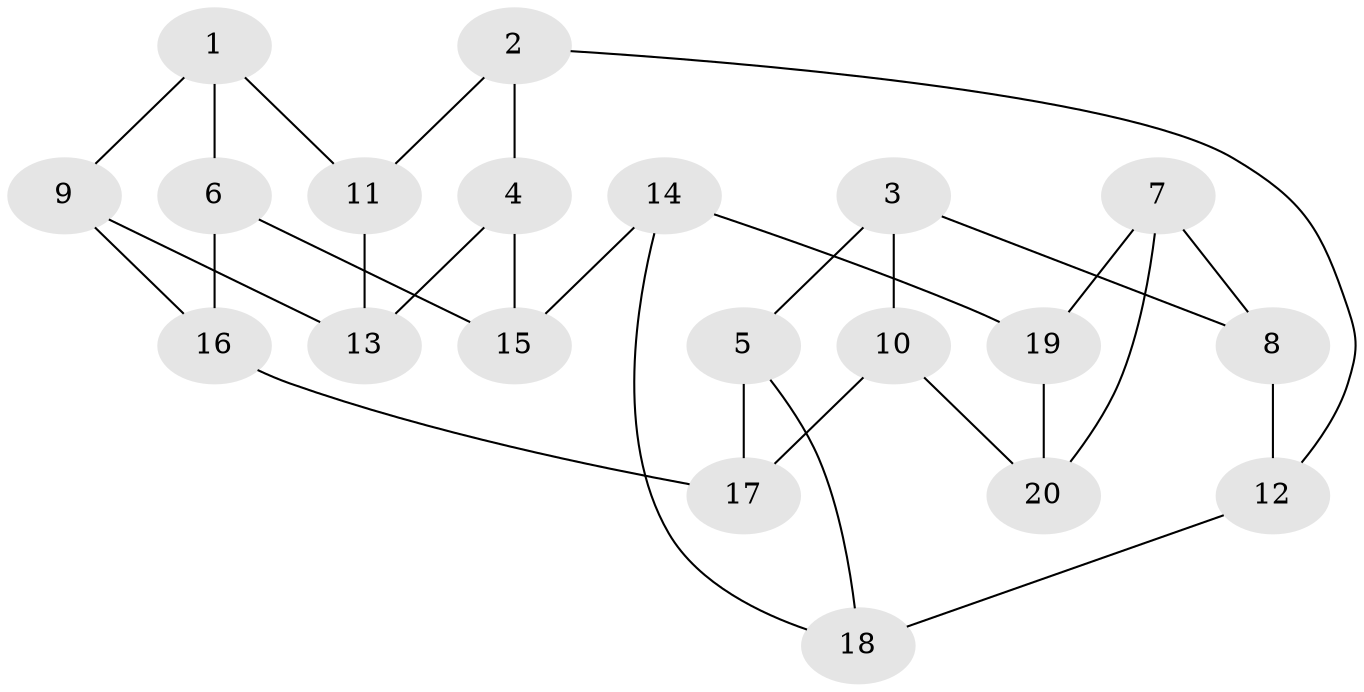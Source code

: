 // Generated by graph-tools (version 1.1) at 2025/46/02/15/25 05:46:28]
// undirected, 20 vertices, 30 edges
graph export_dot {
graph [start="1"]
  node [color=gray90,style=filled];
  1;
  2;
  3;
  4;
  5;
  6;
  7;
  8;
  9;
  10;
  11;
  12;
  13;
  14;
  15;
  16;
  17;
  18;
  19;
  20;
  1 -- 11;
  1 -- 6;
  1 -- 9;
  2 -- 4;
  2 -- 12;
  2 -- 11;
  3 -- 8;
  3 -- 5;
  3 -- 10;
  4 -- 15;
  4 -- 13;
  5 -- 17;
  5 -- 18;
  6 -- 15;
  6 -- 16;
  7 -- 8;
  7 -- 20;
  7 -- 19;
  8 -- 12;
  9 -- 13;
  9 -- 16;
  10 -- 17;
  10 -- 20;
  11 -- 13;
  12 -- 18;
  14 -- 15;
  14 -- 19;
  14 -- 18;
  16 -- 17;
  19 -- 20;
}
